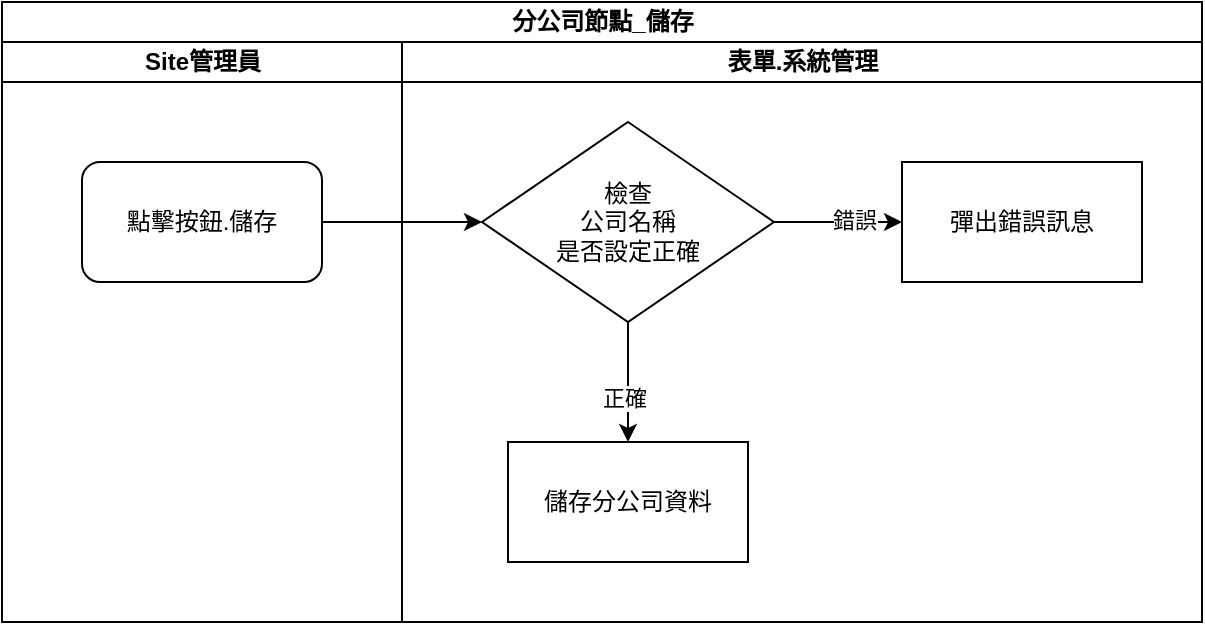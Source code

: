 <mxfile version="13.6.2" type="device"><diagram id="6dp6L55ClD7EGh0_6Fjb" name="第1頁"><mxGraphModel dx="1094" dy="634" grid="1" gridSize="10" guides="1" tooltips="1" connect="1" arrows="1" fold="1" page="1" pageScale="1" pageWidth="827" pageHeight="1169" math="0" shadow="0"><root><mxCell id="0"/><mxCell id="1" parent="0"/><mxCell id="yvtFHW0_ofixFo9T5o6i-1" value="分公司節點_儲存" style="swimlane;html=1;childLayout=stackLayout;resizeParent=1;resizeParentMax=0;startSize=20;" vertex="1" parent="1"><mxGeometry x="80" y="40" width="600" height="310" as="geometry"/></mxCell><mxCell id="yvtFHW0_ofixFo9T5o6i-2" value="Site管理員" style="swimlane;html=1;startSize=20;" vertex="1" parent="yvtFHW0_ofixFo9T5o6i-1"><mxGeometry y="20" width="200" height="290" as="geometry"/></mxCell><mxCell id="yvtFHW0_ofixFo9T5o6i-5" value="點擊按鈕.儲存" style="rounded=1;whiteSpace=wrap;html=1;" vertex="1" parent="yvtFHW0_ofixFo9T5o6i-2"><mxGeometry x="40" y="60" width="120" height="60" as="geometry"/></mxCell><mxCell id="yvtFHW0_ofixFo9T5o6i-14" style="edgeStyle=orthogonalEdgeStyle;rounded=0;orthogonalLoop=1;jettySize=auto;html=1;exitX=1;exitY=0.5;exitDx=0;exitDy=0;entryX=0;entryY=0.5;entryDx=0;entryDy=0;" edge="1" parent="yvtFHW0_ofixFo9T5o6i-1" source="yvtFHW0_ofixFo9T5o6i-5" target="yvtFHW0_ofixFo9T5o6i-7"><mxGeometry relative="1" as="geometry"/></mxCell><mxCell id="yvtFHW0_ofixFo9T5o6i-3" value="表單.系統管理" style="swimlane;html=1;startSize=20;" vertex="1" parent="yvtFHW0_ofixFo9T5o6i-1"><mxGeometry x="200" y="20" width="400" height="290" as="geometry"/></mxCell><mxCell id="yvtFHW0_ofixFo9T5o6i-10" style="edgeStyle=orthogonalEdgeStyle;rounded=0;orthogonalLoop=1;jettySize=auto;html=1;exitX=0.5;exitY=1;exitDx=0;exitDy=0;entryX=0.5;entryY=0;entryDx=0;entryDy=0;" edge="1" parent="yvtFHW0_ofixFo9T5o6i-3" source="yvtFHW0_ofixFo9T5o6i-7" target="yvtFHW0_ofixFo9T5o6i-9"><mxGeometry relative="1" as="geometry"/></mxCell><mxCell id="yvtFHW0_ofixFo9T5o6i-11" value="正確" style="edgeLabel;html=1;align=center;verticalAlign=middle;resizable=0;points=[];" vertex="1" connectable="0" parent="yvtFHW0_ofixFo9T5o6i-10"><mxGeometry x="0.25" y="-2" relative="1" as="geometry"><mxPoint as="offset"/></mxGeometry></mxCell><mxCell id="yvtFHW0_ofixFo9T5o6i-12" style="edgeStyle=orthogonalEdgeStyle;rounded=0;orthogonalLoop=1;jettySize=auto;html=1;exitX=1;exitY=0.5;exitDx=0;exitDy=0;entryX=0;entryY=0.5;entryDx=0;entryDy=0;" edge="1" parent="yvtFHW0_ofixFo9T5o6i-3" source="yvtFHW0_ofixFo9T5o6i-7" target="yvtFHW0_ofixFo9T5o6i-8"><mxGeometry relative="1" as="geometry"/></mxCell><mxCell id="yvtFHW0_ofixFo9T5o6i-13" value="錯誤" style="edgeLabel;html=1;align=center;verticalAlign=middle;resizable=0;points=[];" vertex="1" connectable="0" parent="yvtFHW0_ofixFo9T5o6i-12"><mxGeometry x="0.231" y="1" relative="1" as="geometry"><mxPoint as="offset"/></mxGeometry></mxCell><mxCell id="yvtFHW0_ofixFo9T5o6i-7" value="檢查&lt;br&gt;公司名稱&lt;br&gt;是否設定正確" style="rhombus;whiteSpace=wrap;html=1;" vertex="1" parent="yvtFHW0_ofixFo9T5o6i-3"><mxGeometry x="40" y="40" width="146" height="100" as="geometry"/></mxCell><mxCell id="yvtFHW0_ofixFo9T5o6i-9" value="儲存分公司資料" style="rounded=0;whiteSpace=wrap;html=1;" vertex="1" parent="yvtFHW0_ofixFo9T5o6i-3"><mxGeometry x="53" y="200" width="120" height="60" as="geometry"/></mxCell><mxCell id="yvtFHW0_ofixFo9T5o6i-8" value="彈出錯誤訊息" style="rounded=0;whiteSpace=wrap;html=1;" vertex="1" parent="yvtFHW0_ofixFo9T5o6i-3"><mxGeometry x="250" y="60" width="120" height="60" as="geometry"/></mxCell></root></mxGraphModel></diagram></mxfile>